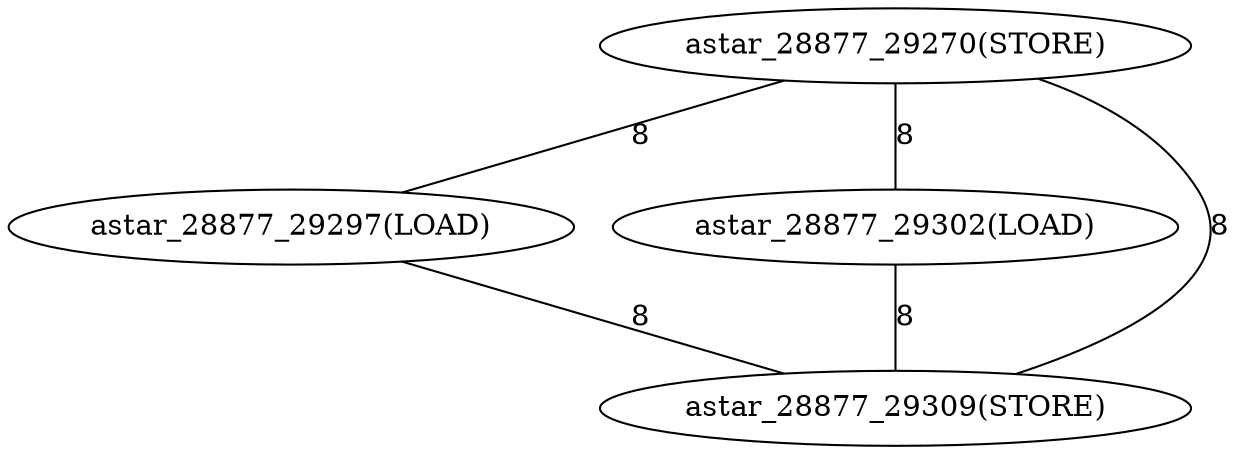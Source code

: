 graph G {
0[label="astar_28877_29270(STORE)"];
1[label="astar_28877_29297(LOAD)"];
2[label="astar_28877_29302(LOAD)"];
3[label="astar_28877_29309(STORE)"];
0--1 [label="8"];
0--2 [label="8"];
0--3 [label="8"];
1--3 [label="8"];
2--3 [label="8"];
}
